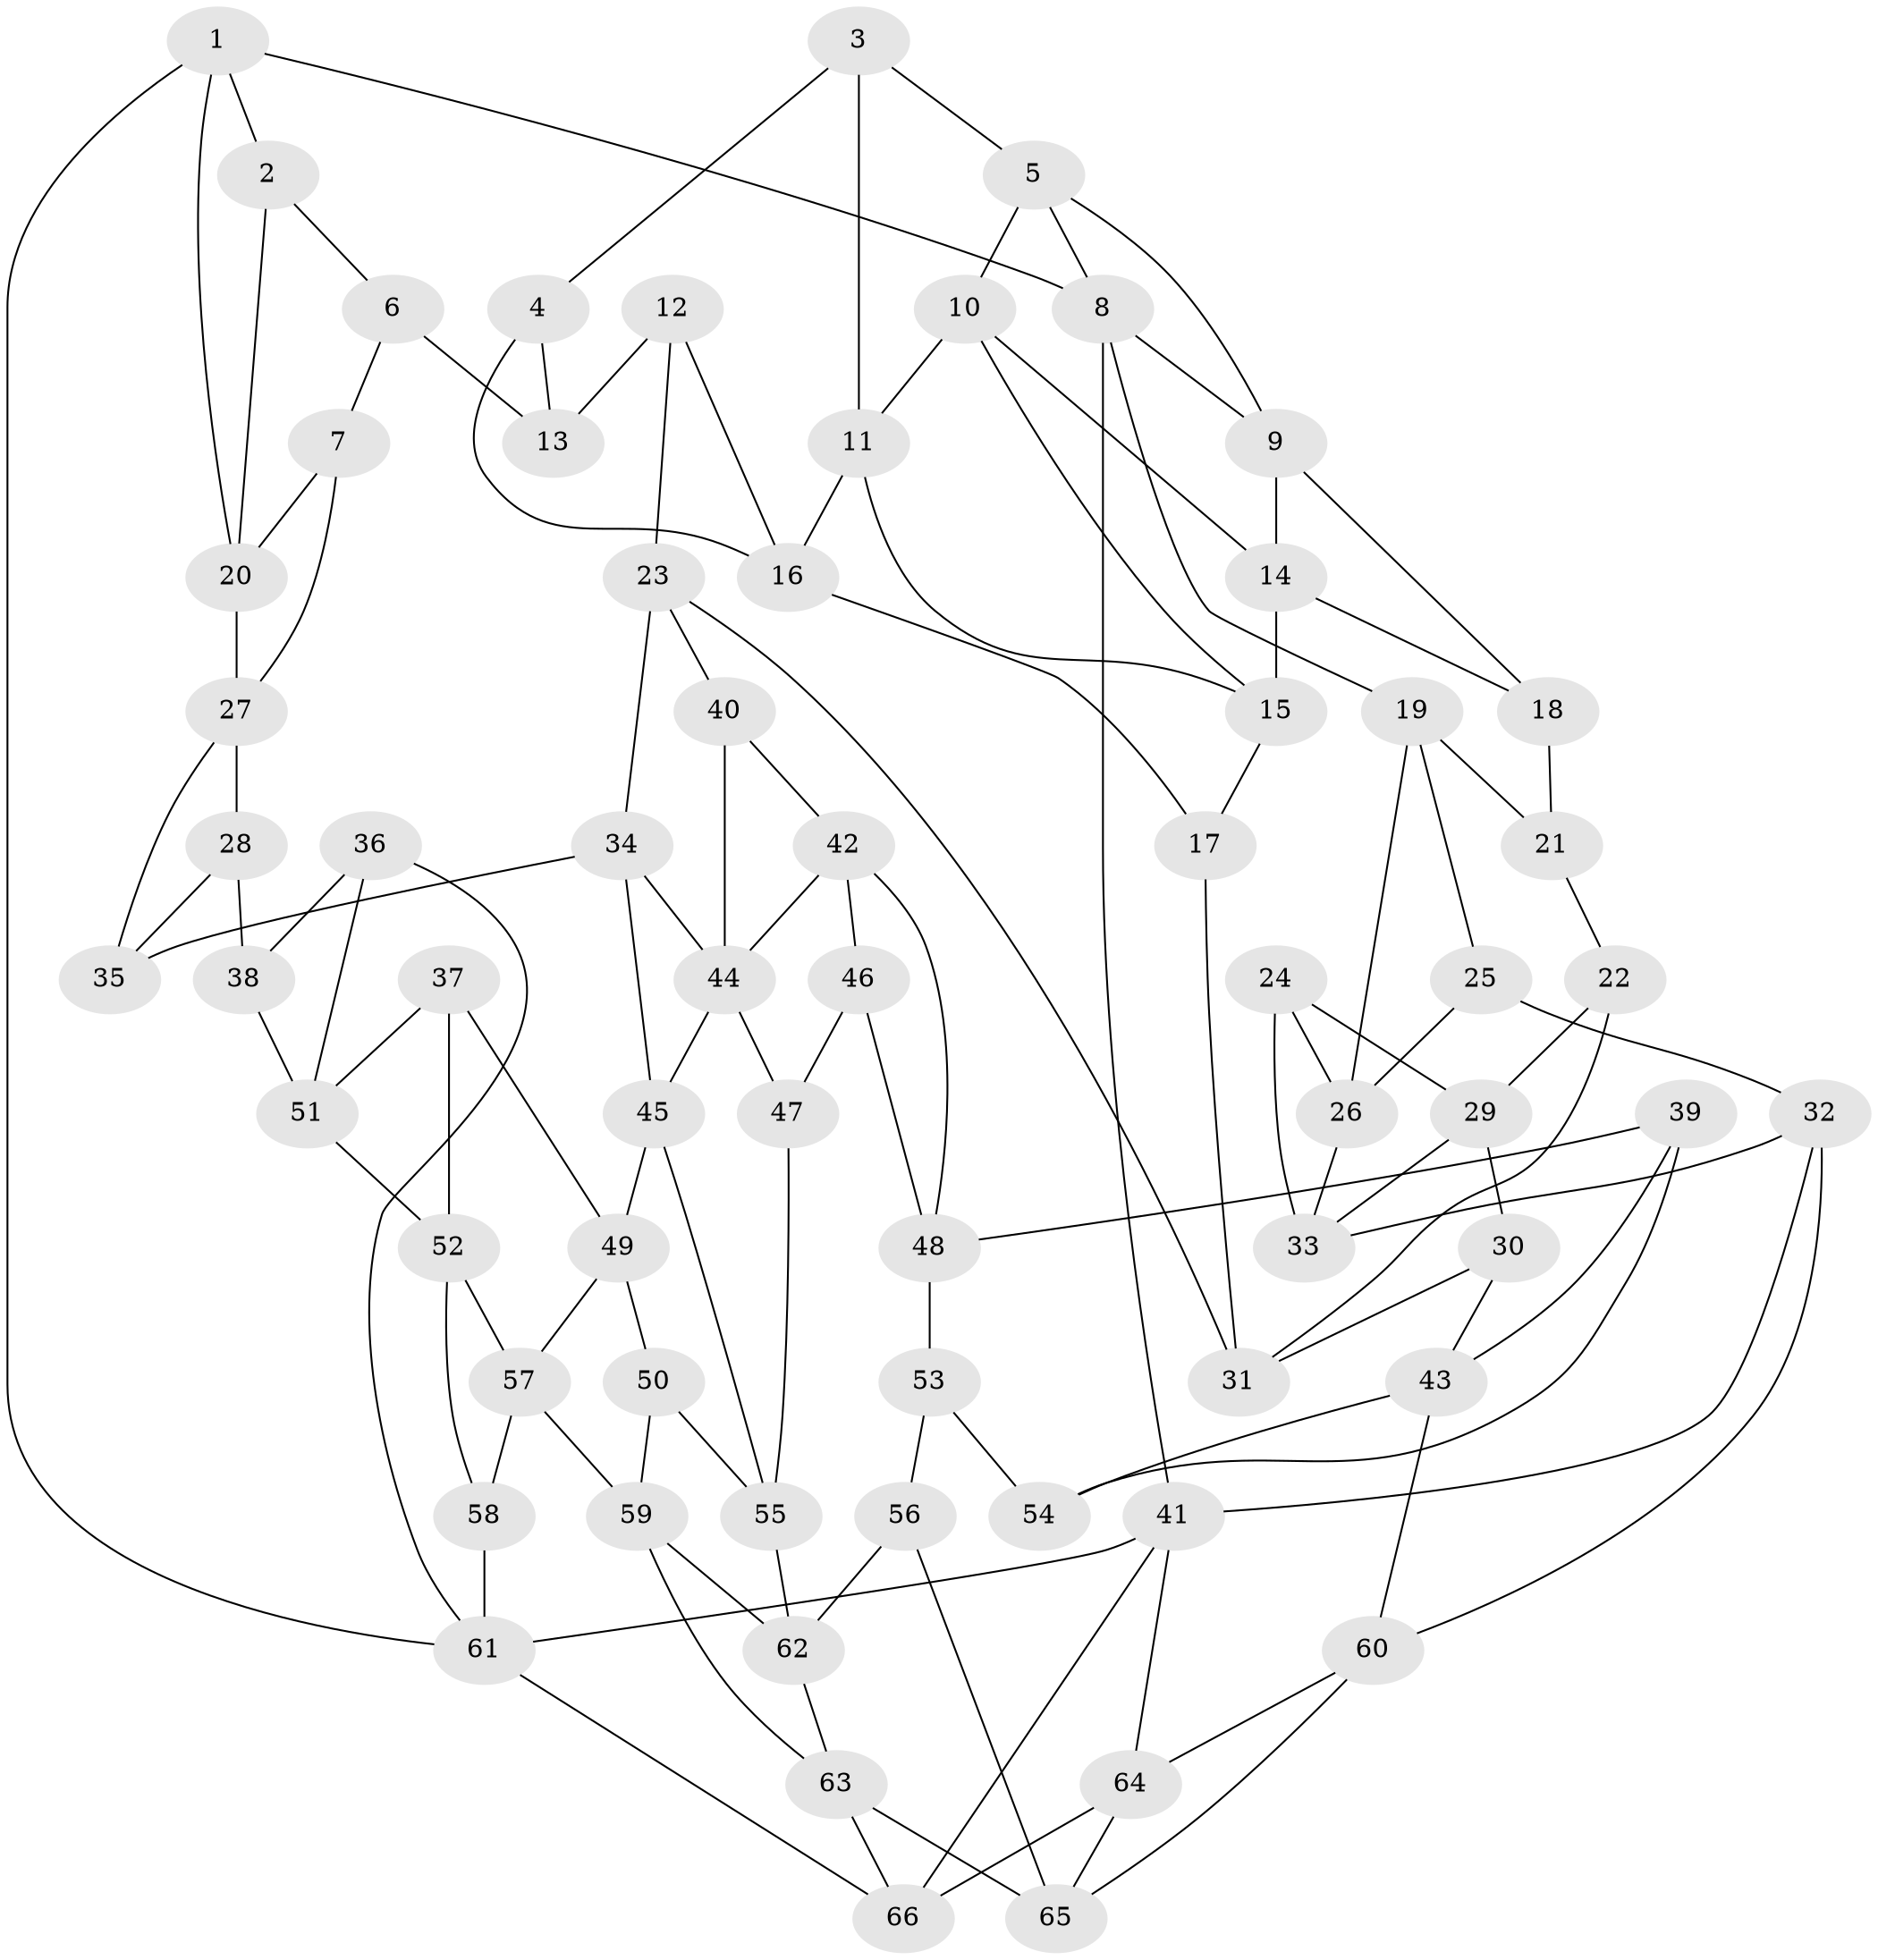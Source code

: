 // original degree distribution, {3: 0.015151515151515152, 4: 0.25, 6: 0.23484848484848486, 5: 0.5}
// Generated by graph-tools (version 1.1) at 2025/03/03/09/25 03:03:20]
// undirected, 66 vertices, 120 edges
graph export_dot {
graph [start="1"]
  node [color=gray90,style=filled];
  1;
  2;
  3;
  4;
  5;
  6;
  7;
  8;
  9;
  10;
  11;
  12;
  13;
  14;
  15;
  16;
  17;
  18;
  19;
  20;
  21;
  22;
  23;
  24;
  25;
  26;
  27;
  28;
  29;
  30;
  31;
  32;
  33;
  34;
  35;
  36;
  37;
  38;
  39;
  40;
  41;
  42;
  43;
  44;
  45;
  46;
  47;
  48;
  49;
  50;
  51;
  52;
  53;
  54;
  55;
  56;
  57;
  58;
  59;
  60;
  61;
  62;
  63;
  64;
  65;
  66;
  1 -- 2 [weight=1.0];
  1 -- 8 [weight=1.0];
  1 -- 20 [weight=1.0];
  1 -- 61 [weight=1.0];
  2 -- 6 [weight=1.0];
  2 -- 20 [weight=1.0];
  3 -- 4 [weight=1.0];
  3 -- 5 [weight=1.0];
  3 -- 11 [weight=1.0];
  4 -- 13 [weight=1.0];
  4 -- 16 [weight=1.0];
  5 -- 8 [weight=1.0];
  5 -- 9 [weight=1.0];
  5 -- 10 [weight=1.0];
  6 -- 7 [weight=1.0];
  6 -- 13 [weight=2.0];
  7 -- 20 [weight=1.0];
  7 -- 27 [weight=2.0];
  8 -- 9 [weight=1.0];
  8 -- 19 [weight=1.0];
  8 -- 41 [weight=1.0];
  9 -- 14 [weight=1.0];
  9 -- 18 [weight=1.0];
  10 -- 11 [weight=1.0];
  10 -- 14 [weight=1.0];
  10 -- 15 [weight=1.0];
  11 -- 15 [weight=1.0];
  11 -- 16 [weight=1.0];
  12 -- 13 [weight=1.0];
  12 -- 16 [weight=1.0];
  12 -- 23 [weight=1.0];
  14 -- 15 [weight=1.0];
  14 -- 18 [weight=1.0];
  15 -- 17 [weight=1.0];
  16 -- 17 [weight=1.0];
  17 -- 31 [weight=1.0];
  18 -- 21 [weight=2.0];
  19 -- 21 [weight=1.0];
  19 -- 25 [weight=1.0];
  19 -- 26 [weight=1.0];
  20 -- 27 [weight=1.0];
  21 -- 22 [weight=1.0];
  22 -- 29 [weight=1.0];
  22 -- 31 [weight=1.0];
  23 -- 31 [weight=1.0];
  23 -- 34 [weight=1.0];
  23 -- 40 [weight=1.0];
  24 -- 26 [weight=1.0];
  24 -- 29 [weight=1.0];
  24 -- 33 [weight=1.0];
  25 -- 26 [weight=1.0];
  25 -- 32 [weight=1.0];
  26 -- 33 [weight=1.0];
  27 -- 28 [weight=1.0];
  27 -- 35 [weight=2.0];
  28 -- 35 [weight=1.0];
  28 -- 38 [weight=2.0];
  29 -- 30 [weight=1.0];
  29 -- 33 [weight=1.0];
  30 -- 31 [weight=1.0];
  30 -- 43 [weight=1.0];
  32 -- 33 [weight=1.0];
  32 -- 41 [weight=1.0];
  32 -- 60 [weight=1.0];
  34 -- 35 [weight=1.0];
  34 -- 44 [weight=1.0];
  34 -- 45 [weight=1.0];
  36 -- 38 [weight=1.0];
  36 -- 51 [weight=1.0];
  36 -- 61 [weight=1.0];
  37 -- 49 [weight=1.0];
  37 -- 51 [weight=1.0];
  37 -- 52 [weight=1.0];
  38 -- 51 [weight=1.0];
  39 -- 43 [weight=1.0];
  39 -- 48 [weight=1.0];
  39 -- 54 [weight=1.0];
  40 -- 42 [weight=1.0];
  40 -- 44 [weight=1.0];
  41 -- 61 [weight=1.0];
  41 -- 64 [weight=1.0];
  41 -- 66 [weight=1.0];
  42 -- 44 [weight=1.0];
  42 -- 46 [weight=1.0];
  42 -- 48 [weight=1.0];
  43 -- 54 [weight=1.0];
  43 -- 60 [weight=1.0];
  44 -- 45 [weight=1.0];
  44 -- 47 [weight=2.0];
  45 -- 49 [weight=1.0];
  45 -- 55 [weight=1.0];
  46 -- 47 [weight=1.0];
  46 -- 48 [weight=1.0];
  47 -- 55 [weight=1.0];
  48 -- 53 [weight=1.0];
  49 -- 50 [weight=1.0];
  49 -- 57 [weight=1.0];
  50 -- 55 [weight=1.0];
  50 -- 59 [weight=1.0];
  51 -- 52 [weight=1.0];
  52 -- 57 [weight=1.0];
  52 -- 58 [weight=1.0];
  53 -- 54 [weight=2.0];
  53 -- 56 [weight=1.0];
  55 -- 62 [weight=1.0];
  56 -- 62 [weight=1.0];
  56 -- 65 [weight=1.0];
  57 -- 58 [weight=1.0];
  57 -- 59 [weight=1.0];
  58 -- 61 [weight=1.0];
  59 -- 62 [weight=1.0];
  59 -- 63 [weight=1.0];
  60 -- 64 [weight=1.0];
  60 -- 65 [weight=1.0];
  61 -- 66 [weight=1.0];
  62 -- 63 [weight=1.0];
  63 -- 65 [weight=1.0];
  63 -- 66 [weight=1.0];
  64 -- 65 [weight=1.0];
  64 -- 66 [weight=1.0];
}
